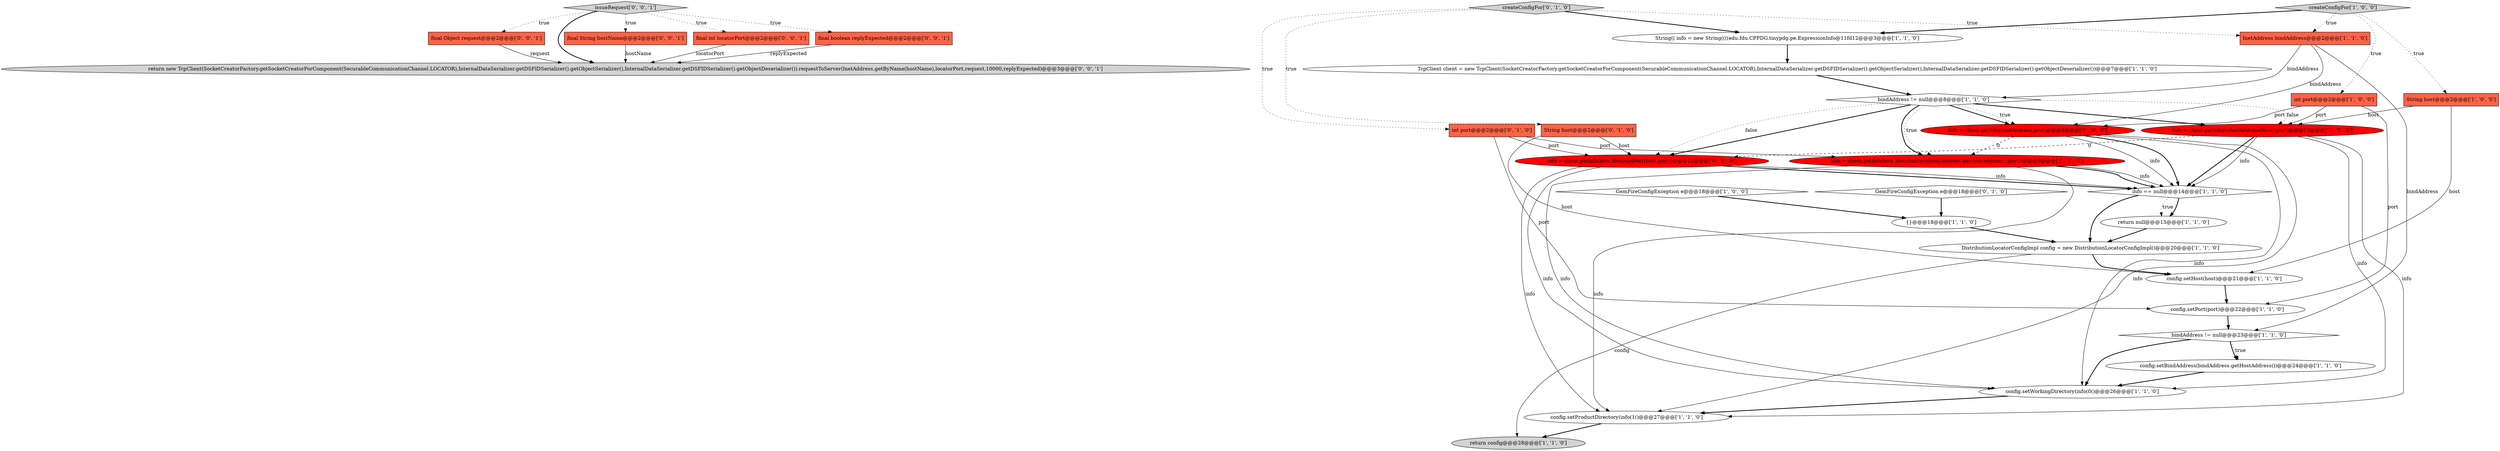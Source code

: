 digraph {
32 [style = filled, label = "final Object request@@@2@@@['0', '0', '1']", fillcolor = tomato, shape = box image = "AAA0AAABBB3BBB"];
18 [style = filled, label = "InetAddress bindAddress@@@2@@@['1', '1', '0']", fillcolor = tomato, shape = box image = "AAA0AAABBB1BBB"];
19 [style = filled, label = "String(( info = new String((((edu.fdu.CPPDG.tinypdg.pe.ExpressionInfo@11fd12@@@3@@@['1', '1', '0']", fillcolor = white, shape = ellipse image = "AAA0AAABBB1BBB"];
14 [style = filled, label = "config.setProductDirectory(info(1()@@@27@@@['1', '1', '0']", fillcolor = white, shape = ellipse image = "AAA0AAABBB1BBB"];
5 [style = filled, label = "int port@@@2@@@['1', '0', '0']", fillcolor = tomato, shape = box image = "AAA0AAABBB1BBB"];
13 [style = filled, label = "config.setPort(port)@@@22@@@['1', '1', '0']", fillcolor = white, shape = ellipse image = "AAA0AAABBB1BBB"];
15 [style = filled, label = "config.setWorkingDirectory(info(0()@@@26@@@['1', '1', '0']", fillcolor = white, shape = ellipse image = "AAA0AAABBB1BBB"];
6 [style = filled, label = "GemFireConfigException e@@@18@@@['1', '0', '0']", fillcolor = white, shape = diamond image = "AAA0AAABBB1BBB"];
11 [style = filled, label = "return null@@@15@@@['1', '1', '0']", fillcolor = white, shape = ellipse image = "AAA0AAABBB1BBB"];
28 [style = filled, label = "return new TcpClient(SocketCreatorFactory.getSocketCreatorForComponent(SecurableCommunicationChannel.LOCATOR),InternalDataSerializer.getDSFIDSerializer().getObjectSerializer(),InternalDataSerializer.getDSFIDSerializer().getObjectDeserializer()).requestToServer(InetAddress.getByName(hostName),locatorPort,request,10000,replyExpected)@@@3@@@['0', '0', '1']", fillcolor = lightgray, shape = ellipse image = "AAA0AAABBB3BBB"];
29 [style = filled, label = "final String hostName@@@2@@@['0', '0', '1']", fillcolor = tomato, shape = box image = "AAA0AAABBB3BBB"];
25 [style = filled, label = "int port@@@2@@@['0', '1', '0']", fillcolor = tomato, shape = box image = "AAA0AAABBB2BBB"];
16 [style = filled, label = "return config@@@28@@@['1', '1', '0']", fillcolor = lightgray, shape = ellipse image = "AAA0AAABBB1BBB"];
0 [style = filled, label = "config.setBindAddress(bindAddress.getHostAddress())@@@24@@@['1', '1', '0']", fillcolor = white, shape = ellipse image = "AAA0AAABBB1BBB"];
27 [style = filled, label = "final int locatorPort@@@2@@@['0', '0', '1']", fillcolor = tomato, shape = box image = "AAA0AAABBB3BBB"];
3 [style = filled, label = "info = client.getInfo(toInetAddress(host),port)@@@12@@@['1', '0', '0']", fillcolor = red, shape = ellipse image = "AAA1AAABBB1BBB"];
7 [style = filled, label = "String host@@@2@@@['1', '0', '0']", fillcolor = tomato, shape = box image = "AAA0AAABBB1BBB"];
20 [style = filled, label = "{}@@@18@@@['1', '1', '0']", fillcolor = white, shape = ellipse image = "AAA0AAABBB1BBB"];
1 [style = filled, label = "bindAddress != null@@@23@@@['1', '1', '0']", fillcolor = white, shape = diamond image = "AAA0AAABBB1BBB"];
21 [style = filled, label = "info = client.getInfo(new HostAndPort(bindAddress.getHostAddress(),port))@@@9@@@['0', '1', '0']", fillcolor = red, shape = ellipse image = "AAA1AAABBB2BBB"];
17 [style = filled, label = "config.setHost(host)@@@21@@@['1', '1', '0']", fillcolor = white, shape = ellipse image = "AAA0AAABBB1BBB"];
8 [style = filled, label = "bindAddress != null@@@8@@@['1', '1', '0']", fillcolor = white, shape = diamond image = "AAA0AAABBB1BBB"];
23 [style = filled, label = "String host@@@2@@@['0', '1', '0']", fillcolor = tomato, shape = box image = "AAA0AAABBB2BBB"];
9 [style = filled, label = "DistributionLocatorConfigImpl config = new DistributionLocatorConfigImpl()@@@20@@@['1', '1', '0']", fillcolor = white, shape = ellipse image = "AAA0AAABBB1BBB"];
2 [style = filled, label = "createConfigFor['1', '0', '0']", fillcolor = lightgray, shape = diamond image = "AAA0AAABBB1BBB"];
24 [style = filled, label = "info = client.getInfo(new HostAndPort(host,port))@@@12@@@['0', '1', '0']", fillcolor = red, shape = ellipse image = "AAA1AAABBB2BBB"];
12 [style = filled, label = "info == null@@@14@@@['1', '1', '0']", fillcolor = white, shape = diamond image = "AAA0AAABBB1BBB"];
4 [style = filled, label = "TcpClient client = new TcpClient(SocketCreatorFactory.getSocketCreatorForComponent(SecurableCommunicationChannel.LOCATOR),InternalDataSerializer.getDSFIDSerializer().getObjectSerializer(),InternalDataSerializer.getDSFIDSerializer().getObjectDeserializer())@@@7@@@['1', '1', '0']", fillcolor = white, shape = ellipse image = "AAA0AAABBB1BBB"];
10 [style = filled, label = "info = client.getInfo(bindAddress,port)@@@9@@@['1', '0', '0']", fillcolor = red, shape = ellipse image = "AAA1AAABBB1BBB"];
22 [style = filled, label = "createConfigFor['0', '1', '0']", fillcolor = lightgray, shape = diamond image = "AAA0AAABBB2BBB"];
31 [style = filled, label = "issueRequest['0', '0', '1']", fillcolor = lightgray, shape = diamond image = "AAA0AAABBB3BBB"];
26 [style = filled, label = "GemFireConfigException e@@@18@@@['0', '1', '0']", fillcolor = white, shape = diamond image = "AAA0AAABBB2BBB"];
30 [style = filled, label = "final boolean replyExpected@@@2@@@['0', '0', '1']", fillcolor = tomato, shape = box image = "AAA0AAABBB3BBB"];
14->16 [style = bold, label=""];
8->24 [style = bold, label=""];
8->10 [style = bold, label=""];
7->3 [style = solid, label="host"];
27->28 [style = solid, label="locatorPort"];
24->12 [style = bold, label=""];
8->3 [style = dotted, label="false"];
2->19 [style = bold, label=""];
10->14 [style = solid, label="info"];
21->14 [style = solid, label="info"];
22->18 [style = dotted, label="true"];
10->21 [style = dashed, label="0"];
5->10 [style = solid, label="port"];
15->14 [style = bold, label=""];
25->24 [style = solid, label="port"];
22->19 [style = bold, label=""];
5->13 [style = solid, label="port"];
20->9 [style = bold, label=""];
8->21 [style = dotted, label="true"];
22->23 [style = dotted, label="true"];
25->21 [style = solid, label="port"];
30->28 [style = solid, label="replyExpected"];
9->16 [style = solid, label="config"];
1->15 [style = bold, label=""];
22->25 [style = dotted, label="true"];
10->15 [style = solid, label="info"];
8->3 [style = bold, label=""];
12->11 [style = bold, label=""];
8->24 [style = dotted, label="false"];
3->24 [style = dashed, label="0"];
9->17 [style = bold, label=""];
1->0 [style = bold, label=""];
3->12 [style = bold, label=""];
8->10 [style = dotted, label="true"];
12->9 [style = bold, label=""];
25->13 [style = solid, label="port"];
23->24 [style = solid, label="host"];
24->14 [style = solid, label="info"];
18->8 [style = solid, label="bindAddress"];
24->15 [style = solid, label="info"];
11->9 [style = bold, label=""];
13->1 [style = bold, label=""];
0->15 [style = bold, label=""];
2->18 [style = dotted, label="true"];
31->32 [style = dotted, label="true"];
21->12 [style = bold, label=""];
12->11 [style = dotted, label="true"];
6->20 [style = bold, label=""];
10->12 [style = solid, label="info"];
31->30 [style = dotted, label="true"];
18->10 [style = solid, label="bindAddress"];
18->1 [style = solid, label="bindAddress"];
5->3 [style = solid, label="port"];
7->17 [style = solid, label="host"];
10->12 [style = bold, label=""];
2->7 [style = dotted, label="true"];
31->27 [style = dotted, label="true"];
8->21 [style = bold, label=""];
3->14 [style = solid, label="info"];
4->8 [style = bold, label=""];
29->28 [style = solid, label="hostName"];
17->13 [style = bold, label=""];
24->12 [style = solid, label="info"];
19->4 [style = bold, label=""];
31->28 [style = bold, label=""];
1->0 [style = dotted, label="true"];
32->28 [style = solid, label="request"];
2->5 [style = dotted, label="true"];
31->29 [style = dotted, label="true"];
3->12 [style = solid, label="info"];
3->15 [style = solid, label="info"];
26->20 [style = bold, label=""];
21->12 [style = solid, label="info"];
23->17 [style = solid, label="host"];
21->15 [style = solid, label="info"];
}

